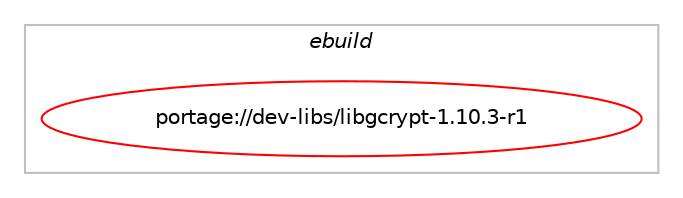 digraph prolog {

# *************
# Graph options
# *************

newrank=true;
concentrate=true;
compound=true;
graph [rankdir=LR,fontname=Helvetica,fontsize=10,ranksep=1.5];#, ranksep=2.5, nodesep=0.2];
edge  [arrowhead=vee];
node  [fontname=Helvetica,fontsize=10];

# **********
# The ebuild
# **********

subgraph cluster_leftcol {
color=gray;
label=<<i>ebuild</i>>;
id [label="portage://dev-libs/libgcrypt-1.10.3-r1", color=red, width=4, href="../dev-libs/libgcrypt-1.10.3-r1.svg"];
}

# ****************
# The dependencies
# ****************

subgraph cluster_midcol {
color=gray;
label=<<i>dependencies</i>>;
subgraph cluster_compile {
fillcolor="#eeeeee";
style=filled;
label=<<i>compile</i>>;
# *** BEGIN UNKNOWN DEPENDENCY TYPE (TODO) ***
# id -> equal(use_conditional_group(positive,getentropy,portage://dev-libs/libgcrypt-1.10.3-r1,[use_conditional_group(positive,kernel_linux,portage://dev-libs/libgcrypt-1.10.3-r1,[use_conditional_group(positive,elibc_glibc,portage://dev-libs/libgcrypt-1.10.3-r1,[package_dependency(portage://dev-libs/libgcrypt-1.10.3-r1,install,no,sys-libs,glibc,greaterequal,[2.25,,,2.25],[],[])]),use_conditional_group(positive,elibc_musl,portage://dev-libs/libgcrypt-1.10.3-r1,[package_dependency(portage://dev-libs/libgcrypt-1.10.3-r1,install,no,sys-libs,musl,greaterequal,[1.1.20,,,1.1.20],[],[])])])]))
# *** END UNKNOWN DEPENDENCY TYPE (TODO) ***

# *** BEGIN UNKNOWN DEPENDENCY TYPE (TODO) ***
# id -> equal(package_dependency(portage://dev-libs/libgcrypt-1.10.3-r1,install,no,dev-libs,libgpg-error,greaterequal,[1.25,,,1.25],[],[use(optenable(abi_x86_32),negative),use(optenable(abi_x86_64),negative),use(optenable(abi_x86_x32),negative),use(optenable(abi_mips_n32),negative),use(optenable(abi_mips_n64),negative),use(optenable(abi_mips_o32),negative),use(optenable(abi_s390_32),negative),use(optenable(abi_s390_64),negative)]))
# *** END UNKNOWN DEPENDENCY TYPE (TODO) ***

}
subgraph cluster_compileandrun {
fillcolor="#eeeeee";
style=filled;
label=<<i>compile and run</i>>;
}
subgraph cluster_run {
fillcolor="#eeeeee";
style=filled;
label=<<i>run</i>>;
# *** BEGIN UNKNOWN DEPENDENCY TYPE (TODO) ***
# id -> equal(use_conditional_group(positive,getentropy,portage://dev-libs/libgcrypt-1.10.3-r1,[use_conditional_group(positive,kernel_linux,portage://dev-libs/libgcrypt-1.10.3-r1,[use_conditional_group(positive,elibc_glibc,portage://dev-libs/libgcrypt-1.10.3-r1,[package_dependency(portage://dev-libs/libgcrypt-1.10.3-r1,run,no,sys-libs,glibc,greaterequal,[2.25,,,2.25],[],[])]),use_conditional_group(positive,elibc_musl,portage://dev-libs/libgcrypt-1.10.3-r1,[package_dependency(portage://dev-libs/libgcrypt-1.10.3-r1,run,no,sys-libs,musl,greaterequal,[1.1.20,,,1.1.20],[],[])])])]))
# *** END UNKNOWN DEPENDENCY TYPE (TODO) ***

# *** BEGIN UNKNOWN DEPENDENCY TYPE (TODO) ***
# id -> equal(package_dependency(portage://dev-libs/libgcrypt-1.10.3-r1,run,no,dev-libs,libgpg-error,greaterequal,[1.25,,,1.25],[],[use(optenable(abi_x86_32),negative),use(optenable(abi_x86_64),negative),use(optenable(abi_x86_x32),negative),use(optenable(abi_mips_n32),negative),use(optenable(abi_mips_n64),negative),use(optenable(abi_mips_o32),negative),use(optenable(abi_s390_32),negative),use(optenable(abi_s390_64),negative)]))
# *** END UNKNOWN DEPENDENCY TYPE (TODO) ***

}
}

# **************
# The candidates
# **************

subgraph cluster_choices {
rank=same;
color=gray;
label=<<i>candidates</i>>;

}

}
